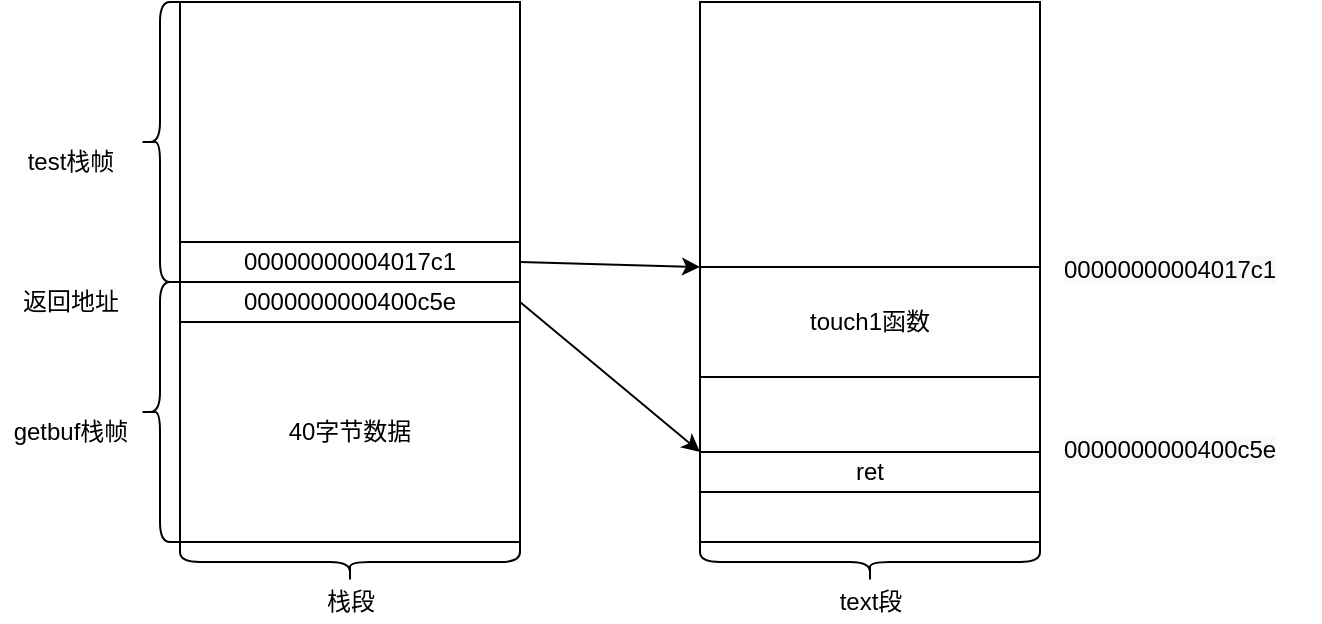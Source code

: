 <mxfile version="15.9.4" type="github">
  <diagram id="LPFOnR6ylyAWMY7sPRQj" name="第 1 页">
    <mxGraphModel dx="865" dy="463" grid="1" gridSize="10" guides="1" tooltips="1" connect="1" arrows="1" fold="1" page="1" pageScale="1" pageWidth="827" pageHeight="1169" math="0" shadow="0">
      <root>
        <mxCell id="0" />
        <mxCell id="1" parent="0" />
        <mxCell id="GmiGqDjB-2C6g80Tw_Px-3" value="40字节数据" style="rounded=0;whiteSpace=wrap;html=1;" vertex="1" parent="1">
          <mxGeometry x="220" y="340" width="170" height="110" as="geometry" />
        </mxCell>
        <mxCell id="GmiGqDjB-2C6g80Tw_Px-5" value="" style="shape=curlyBracket;whiteSpace=wrap;html=1;rounded=1;" vertex="1" parent="1">
          <mxGeometry x="200" y="320" width="20" height="130" as="geometry" />
        </mxCell>
        <mxCell id="GmiGqDjB-2C6g80Tw_Px-6" value="getbuf栈帧" style="text;html=1;align=center;verticalAlign=middle;resizable=0;points=[];autosize=1;strokeColor=none;fillColor=none;" vertex="1" parent="1">
          <mxGeometry x="130" y="385" width="70" height="20" as="geometry" />
        </mxCell>
        <mxCell id="GmiGqDjB-2C6g80Tw_Px-8" value="" style="rounded=0;whiteSpace=wrap;html=1;" vertex="1" parent="1">
          <mxGeometry x="220" y="180" width="170" height="160" as="geometry" />
        </mxCell>
        <mxCell id="GmiGqDjB-2C6g80Tw_Px-9" value="" style="shape=curlyBracket;whiteSpace=wrap;html=1;rounded=1;" vertex="1" parent="1">
          <mxGeometry x="200" y="180" width="20" height="140" as="geometry" />
        </mxCell>
        <mxCell id="GmiGqDjB-2C6g80Tw_Px-10" value="test栈帧" style="text;html=1;align=center;verticalAlign=middle;resizable=0;points=[];autosize=1;strokeColor=none;fillColor=none;" vertex="1" parent="1">
          <mxGeometry x="135" y="250" width="60" height="20" as="geometry" />
        </mxCell>
        <mxCell id="GmiGqDjB-2C6g80Tw_Px-11" value="0000000000400c5e" style="rounded=0;whiteSpace=wrap;html=1;" vertex="1" parent="1">
          <mxGeometry x="220" y="320" width="170" height="20" as="geometry" />
        </mxCell>
        <mxCell id="GmiGqDjB-2C6g80Tw_Px-13" value="" style="shape=curlyBracket;whiteSpace=wrap;html=1;rounded=1;rotation=-90;" vertex="1" parent="1">
          <mxGeometry x="295" y="375" width="20" height="170" as="geometry" />
        </mxCell>
        <mxCell id="GmiGqDjB-2C6g80Tw_Px-14" value="栈段" style="text;html=1;align=center;verticalAlign=middle;resizable=0;points=[];autosize=1;strokeColor=none;fillColor=none;" vertex="1" parent="1">
          <mxGeometry x="285" y="470" width="40" height="20" as="geometry" />
        </mxCell>
        <mxCell id="GmiGqDjB-2C6g80Tw_Px-15" value="" style="rounded=0;whiteSpace=wrap;html=1;" vertex="1" parent="1">
          <mxGeometry x="480" y="180" width="170" height="270" as="geometry" />
        </mxCell>
        <mxCell id="GmiGqDjB-2C6g80Tw_Px-16" value="" style="shape=curlyBracket;whiteSpace=wrap;html=1;rounded=1;rotation=-90;" vertex="1" parent="1">
          <mxGeometry x="555" y="375" width="20" height="170" as="geometry" />
        </mxCell>
        <mxCell id="GmiGqDjB-2C6g80Tw_Px-17" value="text段" style="text;html=1;align=center;verticalAlign=middle;resizable=0;points=[];autosize=1;strokeColor=none;fillColor=none;" vertex="1" parent="1">
          <mxGeometry x="540" y="470" width="50" height="20" as="geometry" />
        </mxCell>
        <mxCell id="GmiGqDjB-2C6g80Tw_Px-18" value="ret" style="rounded=0;whiteSpace=wrap;html=1;" vertex="1" parent="1">
          <mxGeometry x="480" y="405" width="170" height="20" as="geometry" />
        </mxCell>
        <mxCell id="GmiGqDjB-2C6g80Tw_Px-20" value="&lt;span style=&quot;color: rgb(0, 0, 0); font-family: helvetica; font-size: 12px; font-style: normal; font-weight: normal; letter-spacing: normal; text-align: center; text-indent: 0px; text-transform: none; word-spacing: 0px; background-color: rgb(248, 249, 250); text-decoration: none; display: inline; float: none;&quot;&gt;0000000000400c5e&lt;/span&gt;" style="text;whiteSpace=wrap;html=1;" vertex="1" parent="1">
          <mxGeometry x="660" y="390" width="130" height="25" as="geometry" />
        </mxCell>
        <mxCell id="GmiGqDjB-2C6g80Tw_Px-21" value="00000000004017c1" style="rounded=0;whiteSpace=wrap;html=1;" vertex="1" parent="1">
          <mxGeometry x="220" y="300" width="170" height="20" as="geometry" />
        </mxCell>
        <mxCell id="GmiGqDjB-2C6g80Tw_Px-22" value="&lt;span style=&quot;color: rgb(0, 0, 0); font-family: helvetica; font-size: 12px; font-style: normal; font-weight: normal; letter-spacing: normal; text-align: center; text-indent: 0px; text-transform: none; word-spacing: 0px; background-color: rgb(248, 249, 250); text-decoration: none; display: inline; float: none;&quot;&gt;00000000004017c1&lt;/span&gt;" style="text;whiteSpace=wrap;html=1;" vertex="1" parent="1">
          <mxGeometry x="660" y="300" width="130" height="30" as="geometry" />
        </mxCell>
        <mxCell id="GmiGqDjB-2C6g80Tw_Px-23" value="touch1函数" style="rounded=0;whiteSpace=wrap;html=1;" vertex="1" parent="1">
          <mxGeometry x="480" y="312.5" width="170" height="55" as="geometry" />
        </mxCell>
        <mxCell id="GmiGqDjB-2C6g80Tw_Px-34" value="" style="endArrow=classic;html=1;rounded=0;exitX=1;exitY=0.5;exitDx=0;exitDy=0;" edge="1" parent="1" source="GmiGqDjB-2C6g80Tw_Px-11">
          <mxGeometry width="50" height="50" relative="1" as="geometry">
            <mxPoint x="420" y="337.5" as="sourcePoint" />
            <mxPoint x="480" y="405" as="targetPoint" />
          </mxGeometry>
        </mxCell>
        <mxCell id="GmiGqDjB-2C6g80Tw_Px-35" value="" style="endArrow=classic;html=1;rounded=0;exitX=1;exitY=0.5;exitDx=0;exitDy=0;" edge="1" parent="1" source="GmiGqDjB-2C6g80Tw_Px-21">
          <mxGeometry width="50" height="50" relative="1" as="geometry">
            <mxPoint x="390" y="237.5" as="sourcePoint" />
            <mxPoint x="480" y="312.5" as="targetPoint" />
          </mxGeometry>
        </mxCell>
        <mxCell id="GmiGqDjB-2C6g80Tw_Px-36" value="返回地址" style="text;html=1;align=center;verticalAlign=middle;resizable=0;points=[];autosize=1;strokeColor=none;fillColor=none;" vertex="1" parent="1">
          <mxGeometry x="135" y="320" width="60" height="20" as="geometry" />
        </mxCell>
      </root>
    </mxGraphModel>
  </diagram>
</mxfile>
